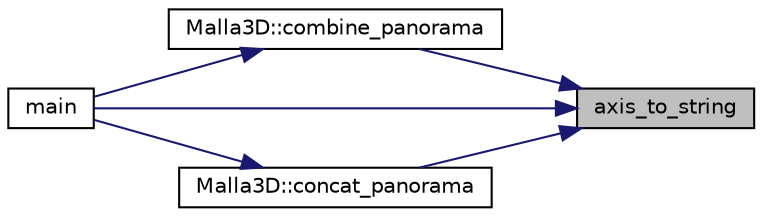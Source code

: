 digraph "axis_to_string"
{
 // LATEX_PDF_SIZE
  edge [fontname="Helvetica",fontsize="10",labelfontname="Helvetica",labelfontsize="10"];
  node [fontname="Helvetica",fontsize="10",shape=record];
  rankdir="RL";
  Node1 [label="axis_to_string",height=0.2,width=0.4,color="black", fillcolor="grey75", style="filled", fontcolor="black",tooltip="Convert enum Axis to std::string c++ type."];
  Node1 -> Node2 [dir="back",color="midnightblue",fontsize="10",style="solid",fontname="Helvetica"];
  Node2 [label="Malla3D::combine_panorama",height=0.2,width=0.4,color="black", fillcolor="white", style="filled",URL="$classMalla3D.html#a2ad2058b8df4e1675840a12c298e14bd",tooltip="Combine PANORAMA feature maps SDM, NDM and GNDM in PANORAMA extended representation."];
  Node2 -> Node3 [dir="back",color="midnightblue",fontsize="10",style="solid",fontname="Helvetica"];
  Node3 [label="main",height=0.2,width=0.4,color="black", fillcolor="white", style="filled",URL="$main_8cpp.html#a0ddf1224851353fc92bfbff6f499fa97",tooltip=" "];
  Node1 -> Node4 [dir="back",color="midnightblue",fontsize="10",style="solid",fontname="Helvetica"];
  Node4 [label="Malla3D::concat_panorama",height=0.2,width=0.4,color="black", fillcolor="white", style="filled",URL="$classMalla3D.html#a9485ecd9e591a9c98f39dd51c94b0970",tooltip="Concatenation PANORAMA feature maps SDM and NDM."];
  Node4 -> Node3 [dir="back",color="midnightblue",fontsize="10",style="solid",fontname="Helvetica"];
  Node1 -> Node3 [dir="back",color="midnightblue",fontsize="10",style="solid",fontname="Helvetica"];
}
